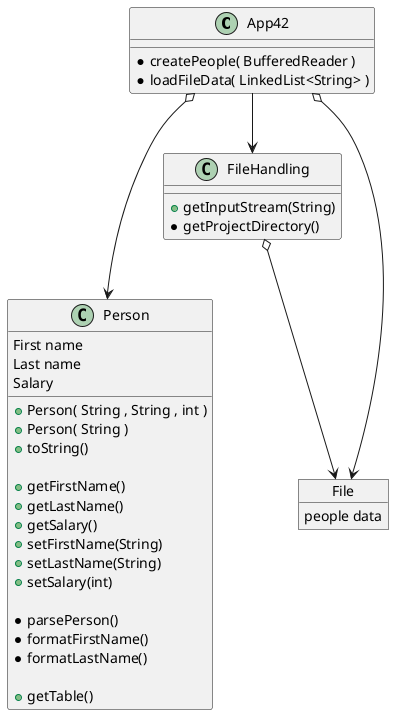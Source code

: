 @startuml
'https://plantuml.com/class-diagram

class App42 {
    *createPeople( BufferedReader )
    *loadFileData( LinkedList<String> )
}

class Person {
    First name
    Last name
    Salary

    +Person( String , String , int )
    +Person( String )
    +toString()

    +getFirstName()
    +getLastName()
    +getSalary()
    +setFirstName(String)
    +setLastName(String)
    +setSalary(int)

    *parsePerson()
    *formatFirstName()
    *formatLastName()

    +getTable()
}

class FileHandling {
    +getInputStream(String)
    *getProjectDirectory()
}

object File {
    people data
}

App42 o---> Person
App42 --> FileHandling
FileHandling o--> File
App42 o--> File
@enduml